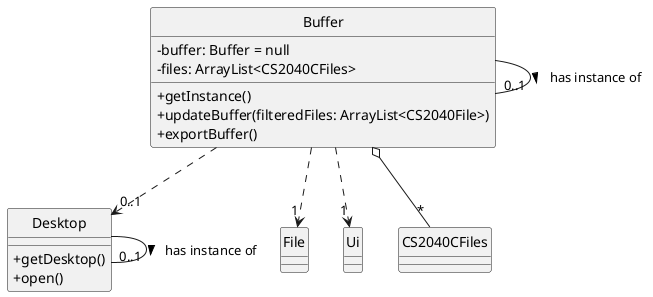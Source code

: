 @startuml
skinparam classAttributeIconSize 0

class Buffer {
-buffer: Buffer = null
-files: ArrayList<CS2040CFiles>
+getInstance()
+updateBuffer(filteredFiles: ArrayList<CS2040File>)
+exportBuffer()
}

class File {
}

class Ui {
}

class CS2040CFiles {
}

class Desktop {
+getDesktop()
+open()
}

Buffer ..> "0..1" Desktop
Desktop - "0..1" Desktop : has instance of >
Buffer -  "0..1" Buffer: has instance of >
Buffer ..> "1" Ui
Buffer ..> "1" File
Buffer o-- "*" CS2040CFiles

hide circle
@enduml